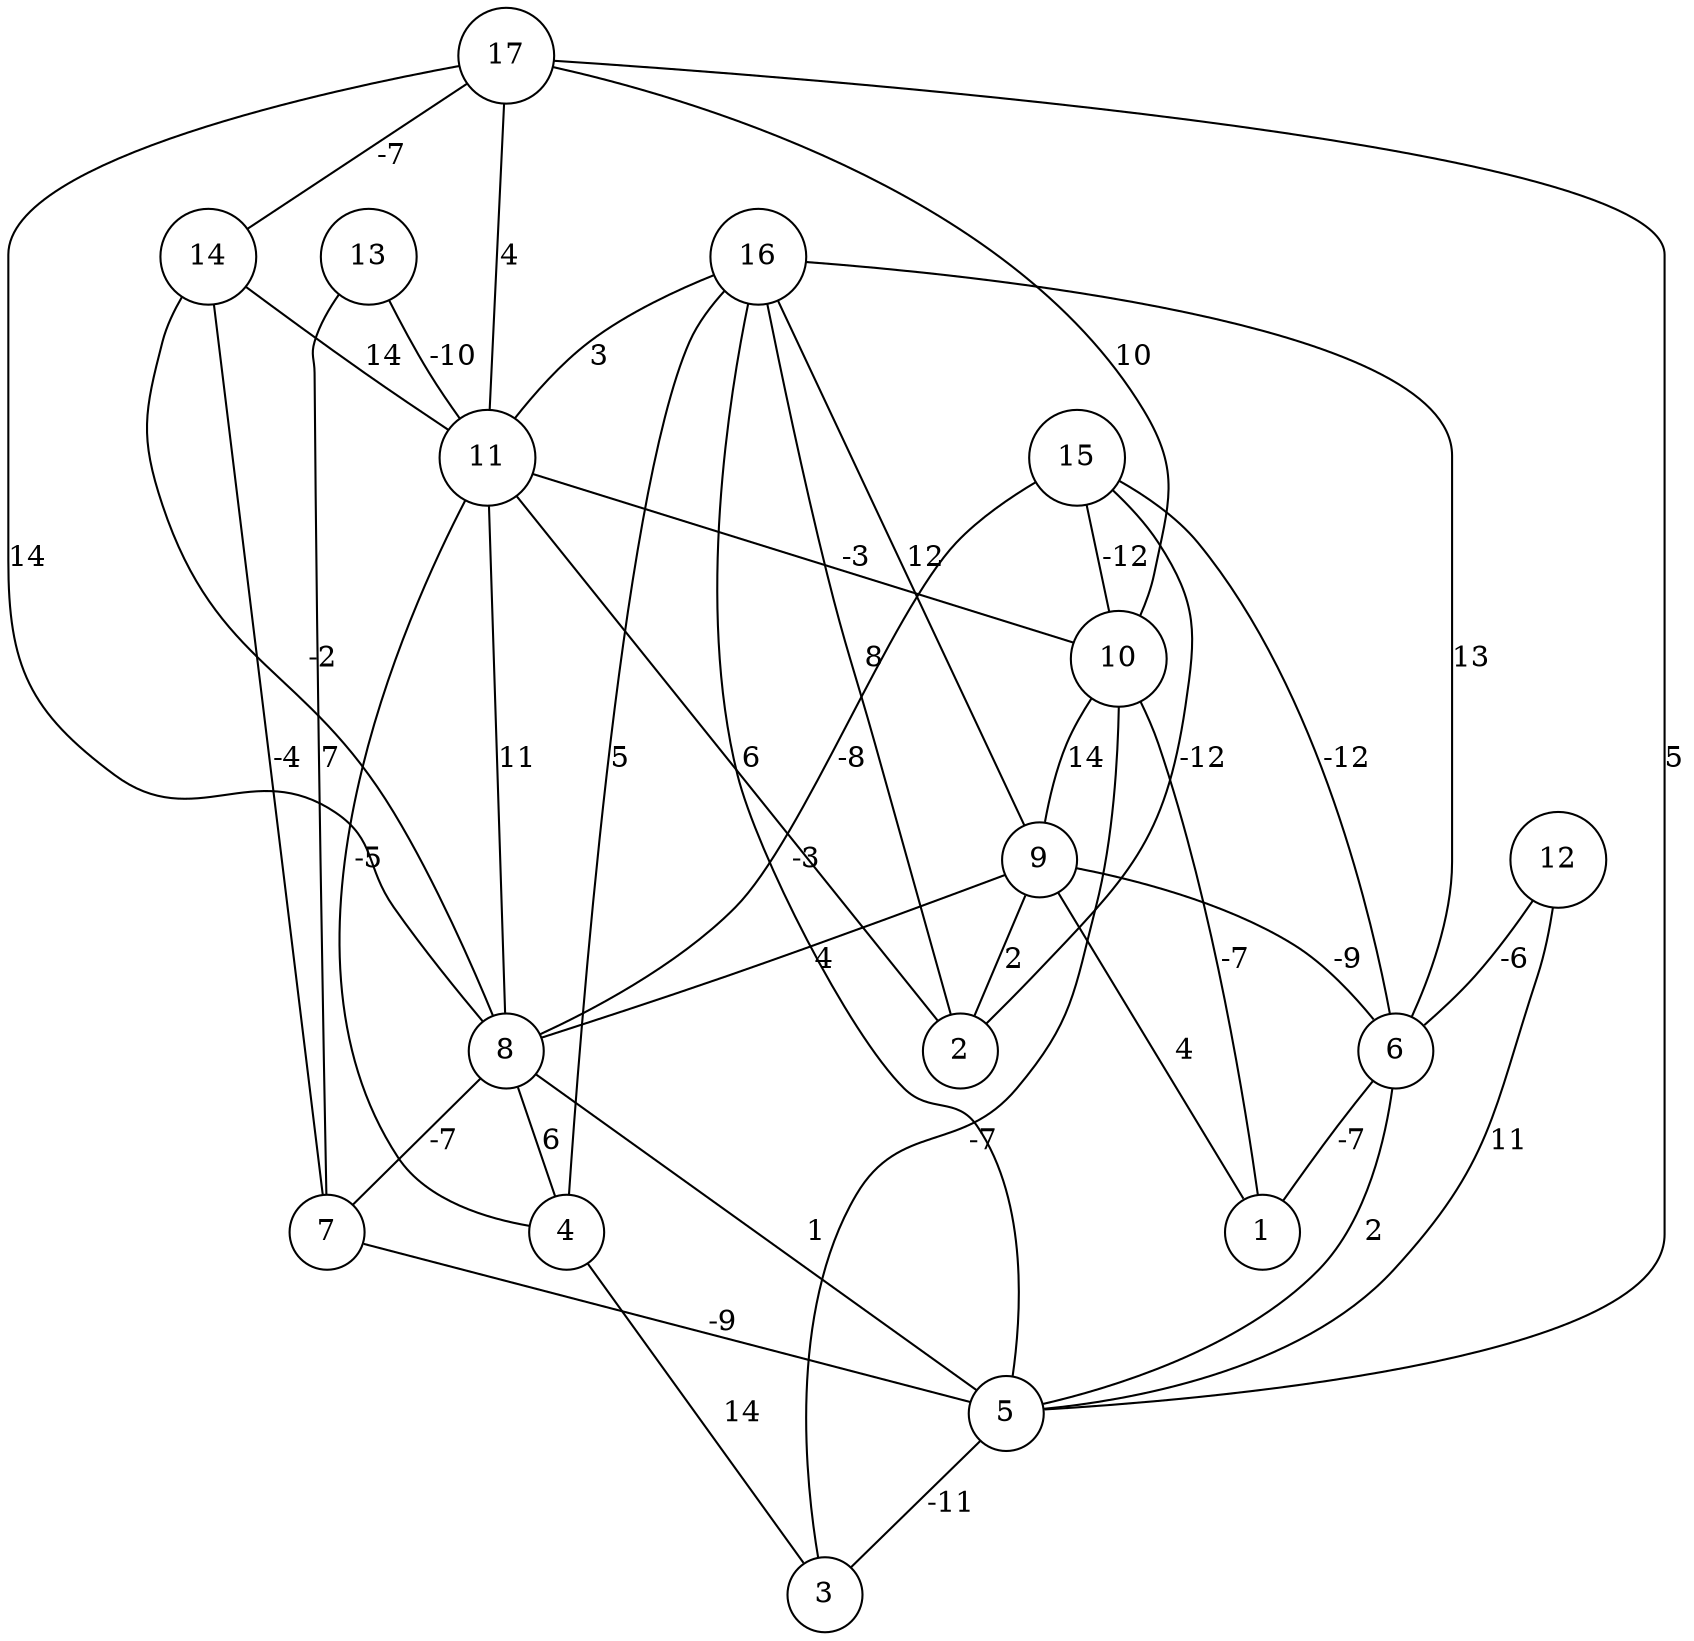 graph { 
	 fontname="Helvetica,Arial,sans-serif" 
	 node [shape = circle]; 
	 17 -- 5 [label = "5"];
	 17 -- 8 [label = "14"];
	 17 -- 10 [label = "10"];
	 17 -- 11 [label = "4"];
	 17 -- 14 [label = "-7"];
	 16 -- 2 [label = "8"];
	 16 -- 4 [label = "5"];
	 16 -- 5 [label = "-3"];
	 16 -- 6 [label = "13"];
	 16 -- 9 [label = "12"];
	 16 -- 11 [label = "3"];
	 15 -- 2 [label = "-12"];
	 15 -- 6 [label = "-12"];
	 15 -- 8 [label = "-8"];
	 15 -- 10 [label = "-12"];
	 14 -- 7 [label = "-4"];
	 14 -- 8 [label = "-2"];
	 14 -- 11 [label = "14"];
	 13 -- 7 [label = "7"];
	 13 -- 11 [label = "-10"];
	 12 -- 5 [label = "11"];
	 12 -- 6 [label = "-6"];
	 11 -- 2 [label = "6"];
	 11 -- 4 [label = "-5"];
	 11 -- 8 [label = "11"];
	 11 -- 10 [label = "-3"];
	 10 -- 1 [label = "-7"];
	 10 -- 3 [label = "-7"];
	 10 -- 9 [label = "14"];
	 9 -- 1 [label = "4"];
	 9 -- 2 [label = "2"];
	 9 -- 6 [label = "-9"];
	 9 -- 8 [label = "4"];
	 8 -- 4 [label = "6"];
	 8 -- 5 [label = "1"];
	 8 -- 7 [label = "-7"];
	 7 -- 5 [label = "-9"];
	 6 -- 1 [label = "-7"];
	 6 -- 5 [label = "2"];
	 5 -- 3 [label = "-11"];
	 4 -- 3 [label = "14"];
	 1;
	 2;
	 3;
	 4;
	 5;
	 6;
	 7;
	 8;
	 9;
	 10;
	 11;
	 12;
	 13;
	 14;
	 15;
	 16;
	 17;
}
